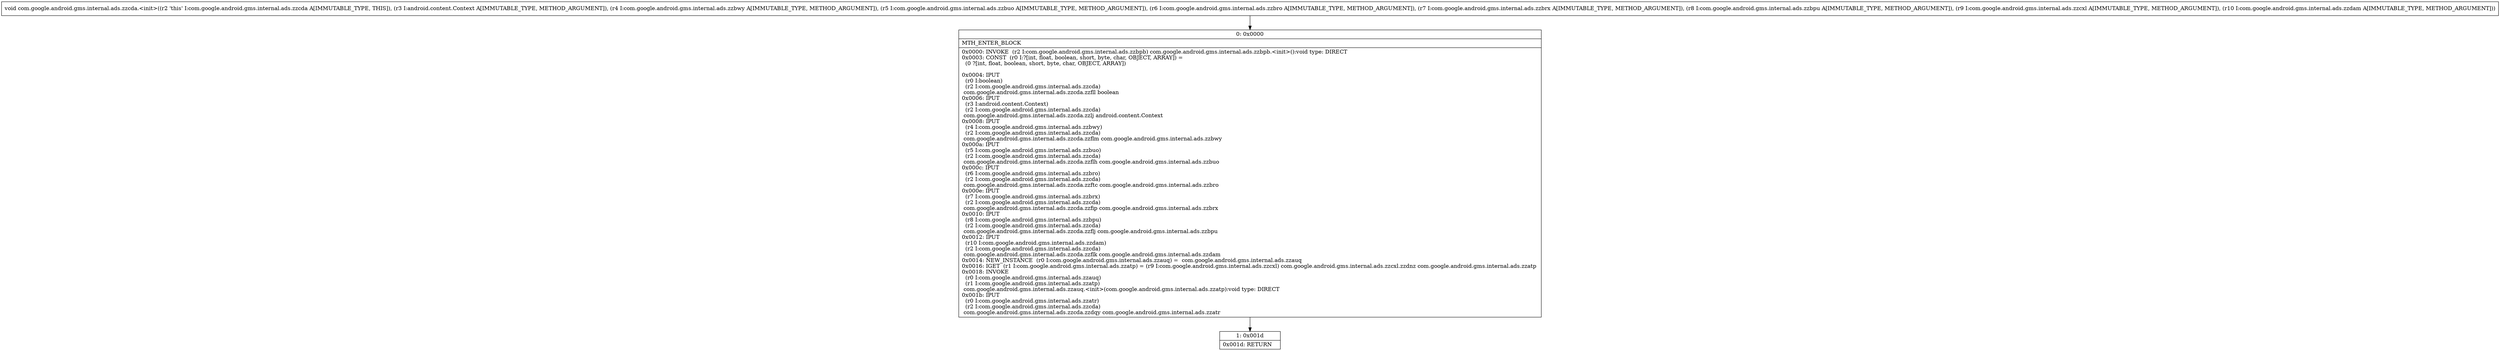 digraph "CFG forcom.google.android.gms.internal.ads.zzcda.\<init\>(Landroid\/content\/Context;Lcom\/google\/android\/gms\/internal\/ads\/zzbwy;Lcom\/google\/android\/gms\/internal\/ads\/zzbuo;Lcom\/google\/android\/gms\/internal\/ads\/zzbro;Lcom\/google\/android\/gms\/internal\/ads\/zzbrx;Lcom\/google\/android\/gms\/internal\/ads\/zzbpu;Lcom\/google\/android\/gms\/internal\/ads\/zzcxl;Lcom\/google\/android\/gms\/internal\/ads\/zzdam;)V" {
Node_0 [shape=record,label="{0\:\ 0x0000|MTH_ENTER_BLOCK\l|0x0000: INVOKE  (r2 I:com.google.android.gms.internal.ads.zzbpb) com.google.android.gms.internal.ads.zzbpb.\<init\>():void type: DIRECT \l0x0003: CONST  (r0 I:?[int, float, boolean, short, byte, char, OBJECT, ARRAY]) = \l  (0 ?[int, float, boolean, short, byte, char, OBJECT, ARRAY])\l \l0x0004: IPUT  \l  (r0 I:boolean)\l  (r2 I:com.google.android.gms.internal.ads.zzcda)\l com.google.android.gms.internal.ads.zzcda.zzfll boolean \l0x0006: IPUT  \l  (r3 I:android.content.Context)\l  (r2 I:com.google.android.gms.internal.ads.zzcda)\l com.google.android.gms.internal.ads.zzcda.zzlj android.content.Context \l0x0008: IPUT  \l  (r4 I:com.google.android.gms.internal.ads.zzbwy)\l  (r2 I:com.google.android.gms.internal.ads.zzcda)\l com.google.android.gms.internal.ads.zzcda.zzflm com.google.android.gms.internal.ads.zzbwy \l0x000a: IPUT  \l  (r5 I:com.google.android.gms.internal.ads.zzbuo)\l  (r2 I:com.google.android.gms.internal.ads.zzcda)\l com.google.android.gms.internal.ads.zzcda.zzflh com.google.android.gms.internal.ads.zzbuo \l0x000c: IPUT  \l  (r6 I:com.google.android.gms.internal.ads.zzbro)\l  (r2 I:com.google.android.gms.internal.ads.zzcda)\l com.google.android.gms.internal.ads.zzcda.zzftc com.google.android.gms.internal.ads.zzbro \l0x000e: IPUT  \l  (r7 I:com.google.android.gms.internal.ads.zzbrx)\l  (r2 I:com.google.android.gms.internal.ads.zzcda)\l com.google.android.gms.internal.ads.zzcda.zzfip com.google.android.gms.internal.ads.zzbrx \l0x0010: IPUT  \l  (r8 I:com.google.android.gms.internal.ads.zzbpu)\l  (r2 I:com.google.android.gms.internal.ads.zzcda)\l com.google.android.gms.internal.ads.zzcda.zzflj com.google.android.gms.internal.ads.zzbpu \l0x0012: IPUT  \l  (r10 I:com.google.android.gms.internal.ads.zzdam)\l  (r2 I:com.google.android.gms.internal.ads.zzcda)\l com.google.android.gms.internal.ads.zzcda.zzflk com.google.android.gms.internal.ads.zzdam \l0x0014: NEW_INSTANCE  (r0 I:com.google.android.gms.internal.ads.zzauq) =  com.google.android.gms.internal.ads.zzauq \l0x0016: IGET  (r1 I:com.google.android.gms.internal.ads.zzatp) = (r9 I:com.google.android.gms.internal.ads.zzcxl) com.google.android.gms.internal.ads.zzcxl.zzdnz com.google.android.gms.internal.ads.zzatp \l0x0018: INVOKE  \l  (r0 I:com.google.android.gms.internal.ads.zzauq)\l  (r1 I:com.google.android.gms.internal.ads.zzatp)\l com.google.android.gms.internal.ads.zzauq.\<init\>(com.google.android.gms.internal.ads.zzatp):void type: DIRECT \l0x001b: IPUT  \l  (r0 I:com.google.android.gms.internal.ads.zzatr)\l  (r2 I:com.google.android.gms.internal.ads.zzcda)\l com.google.android.gms.internal.ads.zzcda.zzdqy com.google.android.gms.internal.ads.zzatr \l}"];
Node_1 [shape=record,label="{1\:\ 0x001d|0x001d: RETURN   \l}"];
MethodNode[shape=record,label="{void com.google.android.gms.internal.ads.zzcda.\<init\>((r2 'this' I:com.google.android.gms.internal.ads.zzcda A[IMMUTABLE_TYPE, THIS]), (r3 I:android.content.Context A[IMMUTABLE_TYPE, METHOD_ARGUMENT]), (r4 I:com.google.android.gms.internal.ads.zzbwy A[IMMUTABLE_TYPE, METHOD_ARGUMENT]), (r5 I:com.google.android.gms.internal.ads.zzbuo A[IMMUTABLE_TYPE, METHOD_ARGUMENT]), (r6 I:com.google.android.gms.internal.ads.zzbro A[IMMUTABLE_TYPE, METHOD_ARGUMENT]), (r7 I:com.google.android.gms.internal.ads.zzbrx A[IMMUTABLE_TYPE, METHOD_ARGUMENT]), (r8 I:com.google.android.gms.internal.ads.zzbpu A[IMMUTABLE_TYPE, METHOD_ARGUMENT]), (r9 I:com.google.android.gms.internal.ads.zzcxl A[IMMUTABLE_TYPE, METHOD_ARGUMENT]), (r10 I:com.google.android.gms.internal.ads.zzdam A[IMMUTABLE_TYPE, METHOD_ARGUMENT])) }"];
MethodNode -> Node_0;
Node_0 -> Node_1;
}

